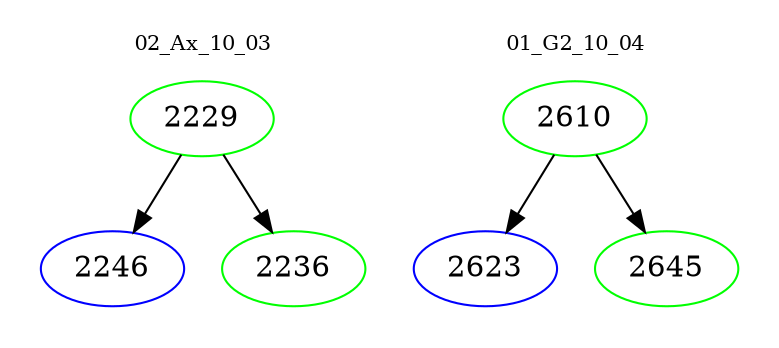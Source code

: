 digraph{
subgraph cluster_0 {
color = white
label = "02_Ax_10_03";
fontsize=10;
T0_2229 [label="2229", color="green"]
T0_2229 -> T0_2246 [color="black"]
T0_2246 [label="2246", color="blue"]
T0_2229 -> T0_2236 [color="black"]
T0_2236 [label="2236", color="green"]
}
subgraph cluster_1 {
color = white
label = "01_G2_10_04";
fontsize=10;
T1_2610 [label="2610", color="green"]
T1_2610 -> T1_2623 [color="black"]
T1_2623 [label="2623", color="blue"]
T1_2610 -> T1_2645 [color="black"]
T1_2645 [label="2645", color="green"]
}
}
